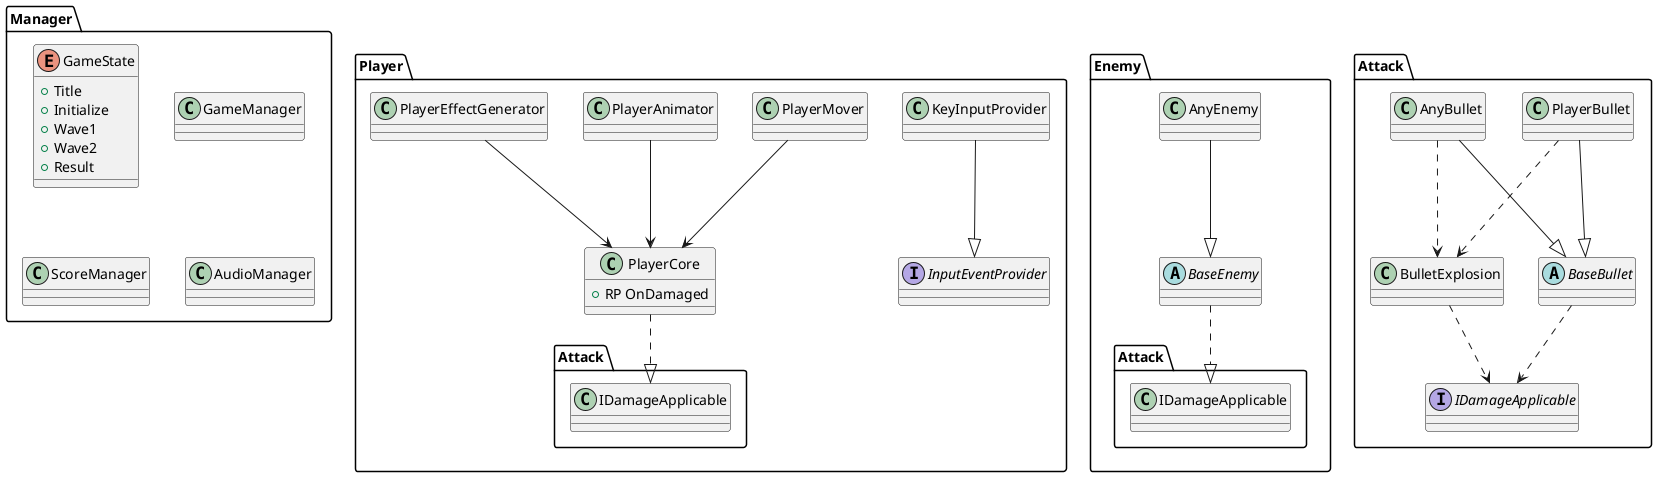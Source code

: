 @startuml HorseLabyrinth

    namespace Player{
        interface InputEventProvider
        class KeyInputProvider
        KeyInputProvider --|> InputEventProvider

        class PlayerCore{
            + RP OnDamaged
        }

        class PlayerMover{

        }

        class PlayerAnimator
        class PlayerEffectGenerator

        PlayerCore ..|> Attack.IDamageApplicable
        PlayerMover --> PlayerCore
        PlayerAnimator --> PlayerCore
        PlayerEffectGenerator --> PlayerCore

    }

    namespace Enemy{
        abstract BaseEnemy{

        }
        class AnyEnemy

        AnyEnemy --|> BaseEnemy
        BaseEnemy ..|> Attack.IDamageApplicable
    }

    namespace Attack{
        interface IDamageApplicable
        class BulletExplosion
        abstract BaseBullet
        class PlayerBullet
        class AnyBullet
        
        BaseBullet ..> IDamageApplicable
        BulletExplosion ..> IDamageApplicable
        PlayerBullet --|> BaseBullet
        PlayerBullet ..> BulletExplosion
        AnyBullet --|> BaseBullet
        AnyBullet ..> BulletExplosion
    }

    namespace Manager{
        enum GameState{
            + Title
            + Initialize
            + Wave1
            + Wave2
            + Result
        }

        class GameManager{

        }

        class ScoreManager{

        }

        class AudioManager
    }

@enduml